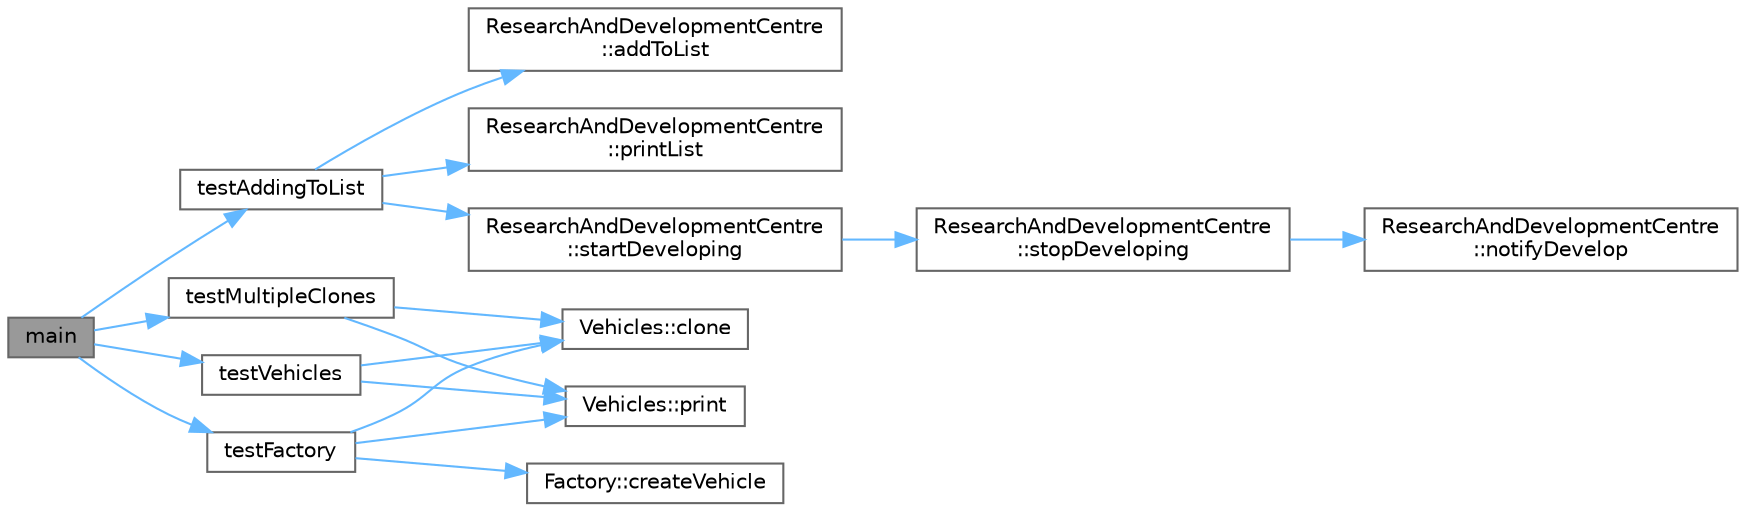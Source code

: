 digraph "main"
{
 // LATEX_PDF_SIZE
  bgcolor="transparent";
  edge [fontname=Helvetica,fontsize=10,labelfontname=Helvetica,labelfontsize=10];
  node [fontname=Helvetica,fontsize=10,shape=box,height=0.2,width=0.4];
  rankdir="LR";
  Node1 [label="main",height=0.2,width=0.4,color="gray40", fillcolor="grey60", style="filled", fontcolor="black",tooltip=" "];
  Node1 -> Node2 [color="steelblue1",style="solid"];
  Node2 [label="testAddingToList",height=0.2,width=0.4,color="grey40", fillcolor="white", style="filled",URL="$main_8cpp.html#a65f3bd13192b609e4a7453f7a25a26cb",tooltip=" "];
  Node2 -> Node3 [color="steelblue1",style="solid"];
  Node3 [label="ResearchAndDevelopmentCentre\l::addToList",height=0.2,width=0.4,color="grey40", fillcolor="white", style="filled",URL="$class_research_and_development_centre.html#a057bbd7a3e9b01a9333f0c4d3a2b6bcf",tooltip=" "];
  Node2 -> Node4 [color="steelblue1",style="solid"];
  Node4 [label="ResearchAndDevelopmentCentre\l::printList",height=0.2,width=0.4,color="grey40", fillcolor="white", style="filled",URL="$class_research_and_development_centre.html#ab1d6529e168f19ba632da0acae810179",tooltip=" "];
  Node2 -> Node5 [color="steelblue1",style="solid"];
  Node5 [label="ResearchAndDevelopmentCentre\l::startDeveloping",height=0.2,width=0.4,color="grey40", fillcolor="white", style="filled",URL="$class_research_and_development_centre.html#a9dac8513173caa35aa4dea09aa80b348",tooltip=" "];
  Node5 -> Node6 [color="steelblue1",style="solid"];
  Node6 [label="ResearchAndDevelopmentCentre\l::stopDeveloping",height=0.2,width=0.4,color="grey40", fillcolor="white", style="filled",URL="$class_research_and_development_centre.html#a3958db0b7326aa3445ca78d858beddac",tooltip=" "];
  Node6 -> Node7 [color="steelblue1",style="solid"];
  Node7 [label="ResearchAndDevelopmentCentre\l::notifyDevelop",height=0.2,width=0.4,color="grey40", fillcolor="white", style="filled",URL="$class_research_and_development_centre.html#a586bdddf08acd7d03f37b9eb5a213776",tooltip=" "];
  Node1 -> Node8 [color="steelblue1",style="solid"];
  Node8 [label="testFactory",height=0.2,width=0.4,color="grey40", fillcolor="white", style="filled",URL="$main_8cpp.html#aad3133c98f96087e05542788a15088ef",tooltip=" "];
  Node8 -> Node9 [color="steelblue1",style="solid"];
  Node9 [label="Vehicles::clone",height=0.2,width=0.4,color="grey40", fillcolor="white", style="filled",URL="$class_vehicles.html#a7af555dca13197831dec6a29960ebca1",tooltip=" "];
  Node8 -> Node10 [color="steelblue1",style="solid"];
  Node10 [label="Factory::createVehicle",height=0.2,width=0.4,color="grey40", fillcolor="white", style="filled",URL="$class_factory.html#a19e6331ae3eca8c4a3242df7dc786044",tooltip=" "];
  Node8 -> Node11 [color="steelblue1",style="solid"];
  Node11 [label="Vehicles::print",height=0.2,width=0.4,color="grey40", fillcolor="white", style="filled",URL="$class_vehicles.html#ae80e43b8e1b19caf998f29f3f068aaf3",tooltip=" "];
  Node1 -> Node12 [color="steelblue1",style="solid"];
  Node12 [label="testMultipleClones",height=0.2,width=0.4,color="grey40", fillcolor="white", style="filled",URL="$main_8cpp.html#a549bd9bff92ec12a94d73a613f1b9e22",tooltip=" "];
  Node12 -> Node9 [color="steelblue1",style="solid"];
  Node12 -> Node11 [color="steelblue1",style="solid"];
  Node1 -> Node13 [color="steelblue1",style="solid"];
  Node13 [label="testVehicles",height=0.2,width=0.4,color="grey40", fillcolor="white", style="filled",URL="$main_8cpp.html#a9d2fc40ead8778a67ed3447a34f11e76",tooltip=" "];
  Node13 -> Node9 [color="steelblue1",style="solid"];
  Node13 -> Node11 [color="steelblue1",style="solid"];
}
